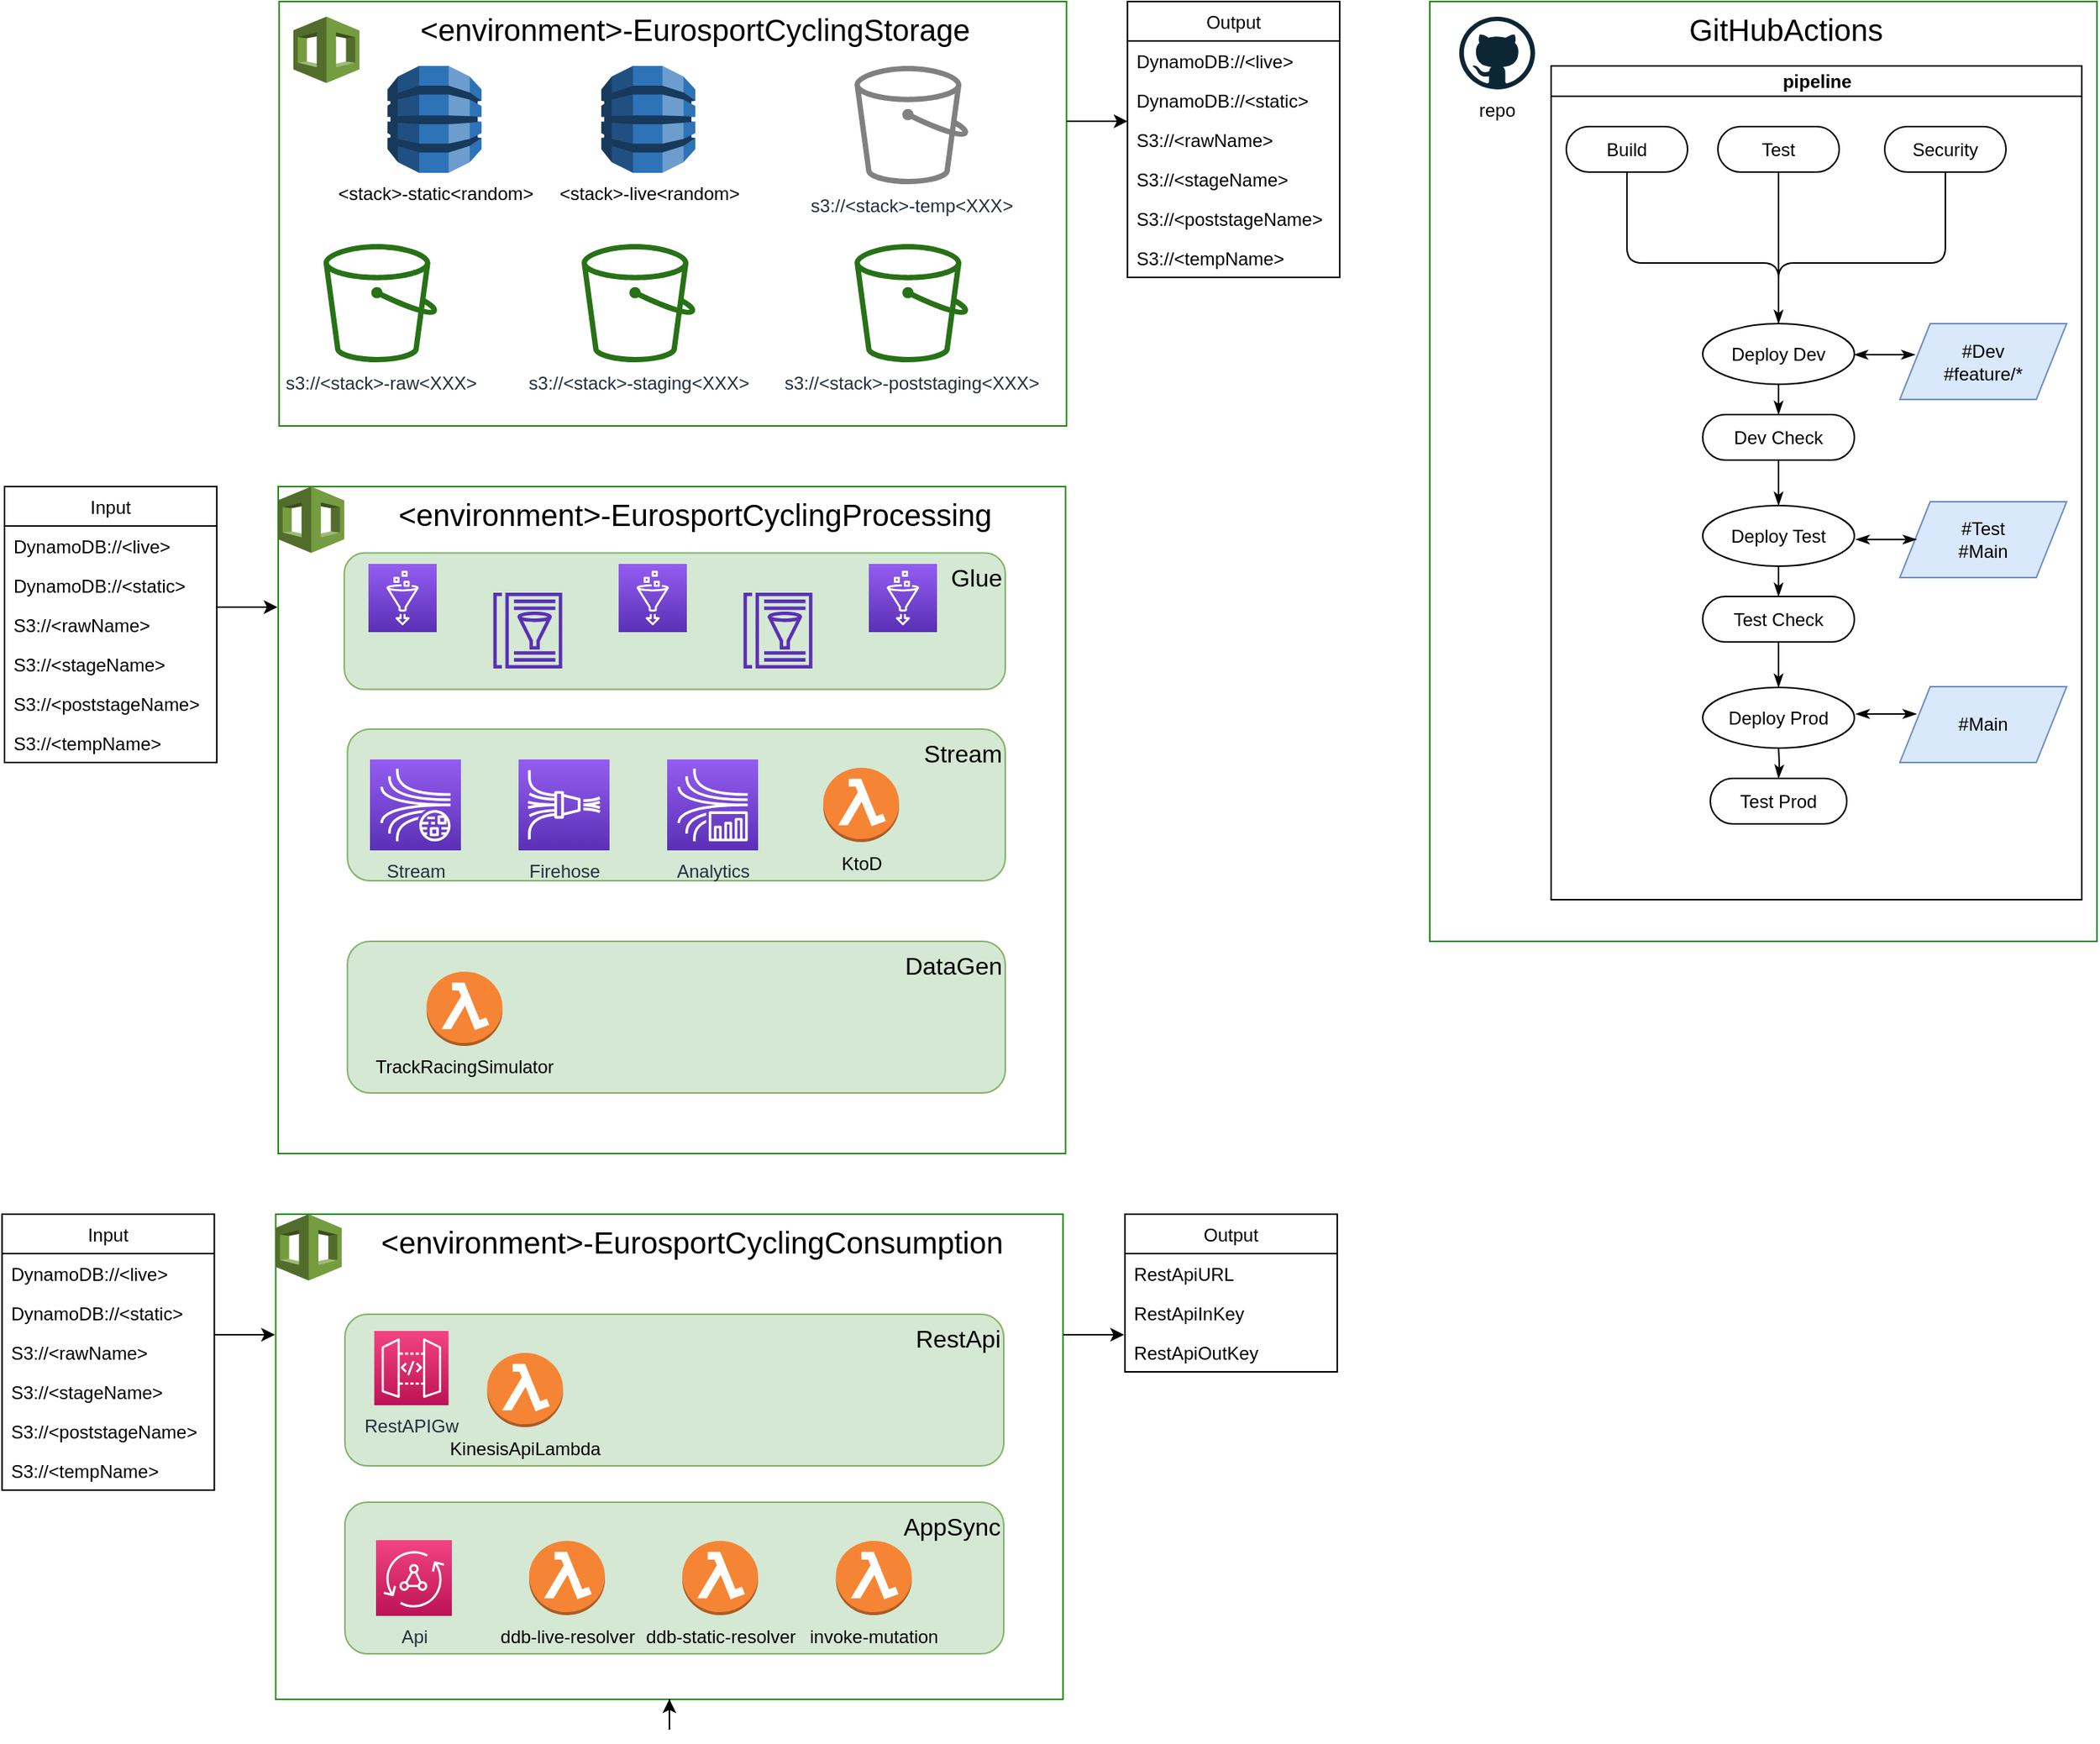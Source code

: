 <mxfile version="14.9.6" type="device"><diagram id="FpaaUgpqpW4Rk1R7nWLO" name="Stack"><mxGraphModel dx="1298" dy="892" grid="1" gridSize="10" guides="1" tooltips="1" connect="1" arrows="1" fold="1" page="1" pageScale="1" pageWidth="827" pageHeight="1169" math="0" shadow="0"><root><mxCell id="pnD8hBcoPVZYQRpjaEEG-0"/><mxCell id="pnD8hBcoPVZYQRpjaEEG-1" parent="pnD8hBcoPVZYQRpjaEEG-0"/><mxCell id="fD8XySh0xayii9G0H3tH-90" value="&lt;span style=&quot;color: rgb(0 , 0 , 0) ; font-size: 20px&quot;&gt;&lt;font style=&quot;font-size: 20px&quot; color=&quot;#000000&quot;&gt;&amp;lt;environment&amp;gt;-&lt;/font&gt;EurosportCyclingConsumption&lt;/span&gt;" style="whiteSpace=wrap;html=1;dashed=0;fontColor=#AAB7B8;fontStyle=0;align=center;verticalAlign=top;strokeColor=#248814;fillColor=none;gradientColor=none;spacingLeft=30;" vertex="1" parent="pnD8hBcoPVZYQRpjaEEG-1"><mxGeometry x="218.83" y="840" width="519.27" height="320" as="geometry"/></mxCell><mxCell id="fD8XySh0xayii9G0H3tH-91" value="&lt;span style=&quot;color: rgb(0 , 0 , 0) ; font-size: 20px&quot;&gt;GitHubActions&lt;/span&gt;" style="whiteSpace=wrap;html=1;dashed=0;fontColor=#AAB7B8;fontStyle=0;align=center;verticalAlign=top;strokeColor=#248814;fillColor=none;gradientColor=none;spacingLeft=30;" vertex="1" parent="pnD8hBcoPVZYQRpjaEEG-1"><mxGeometry x="980" y="40" width="440" height="620" as="geometry"/></mxCell><mxCell id="fD8XySh0xayii9G0H3tH-92" value="&lt;font style=&quot;font-size: 20px&quot; color=&quot;#000000&quot;&gt;&amp;lt;environment&amp;gt;-EurosportCyclingStorage&lt;/font&gt;" style="whiteSpace=wrap;html=1;dashed=0;fontColor=#AAB7B8;fontStyle=0;align=center;verticalAlign=top;strokeColor=#248814;fillColor=none;gradientColor=none;spacingLeft=30;" vertex="1" parent="pnD8hBcoPVZYQRpjaEEG-1"><mxGeometry x="221.11" y="40" width="519.26" height="280" as="geometry"/></mxCell><mxCell id="fD8XySh0xayii9G0H3tH-93" value="" style="endArrow=classic;html=1;" edge="1" parent="pnD8hBcoPVZYQRpjaEEG-1"><mxGeometry width="50" height="50" relative="1" as="geometry"><mxPoint x="740.6" y="119" as="sourcePoint"/><mxPoint x="780.6" y="119" as="targetPoint"/></mxGeometry></mxCell><mxCell id="fD8XySh0xayii9G0H3tH-94" value="" style="endArrow=classic;html=1;" edge="1" parent="pnD8hBcoPVZYQRpjaEEG-1"><mxGeometry width="50" height="50" relative="1" as="geometry"><mxPoint x="180.01" y="439.5" as="sourcePoint"/><mxPoint x="220" y="439.5" as="targetPoint"/></mxGeometry></mxCell><mxCell id="fD8XySh0xayii9G0H3tH-95" value="Output" style="swimlane;fontStyle=0;childLayout=stackLayout;horizontal=1;startSize=26;horizontalStack=0;resizeParent=1;resizeParentMax=0;resizeLast=0;collapsible=1;marginBottom=0;" vertex="1" parent="pnD8hBcoPVZYQRpjaEEG-1"><mxGeometry x="780.6" y="40" width="140" height="182" as="geometry"/></mxCell><mxCell id="fD8XySh0xayii9G0H3tH-96" value="DynamoDB://&lt;live&gt;&#10;" style="text;strokeColor=none;fillColor=none;align=left;verticalAlign=top;spacingLeft=4;spacingRight=4;overflow=hidden;rotatable=0;points=[[0,0.5],[1,0.5]];portConstraint=eastwest;" vertex="1" parent="fD8XySh0xayii9G0H3tH-95"><mxGeometry y="26" width="140" height="26" as="geometry"/></mxCell><mxCell id="fD8XySh0xayii9G0H3tH-97" value="DynamoDB://&lt;static&gt;" style="text;strokeColor=none;fillColor=none;align=left;verticalAlign=top;spacingLeft=4;spacingRight=4;overflow=hidden;rotatable=0;points=[[0,0.5],[1,0.5]];portConstraint=eastwest;" vertex="1" parent="fD8XySh0xayii9G0H3tH-95"><mxGeometry y="52" width="140" height="26" as="geometry"/></mxCell><mxCell id="fD8XySh0xayii9G0H3tH-98" value="S3://&lt;rawName&gt;" style="text;strokeColor=none;fillColor=none;align=left;verticalAlign=top;spacingLeft=4;spacingRight=4;overflow=hidden;rotatable=0;points=[[0,0.5],[1,0.5]];portConstraint=eastwest;" vertex="1" parent="fD8XySh0xayii9G0H3tH-95"><mxGeometry y="78" width="140" height="26" as="geometry"/></mxCell><mxCell id="fD8XySh0xayii9G0H3tH-99" value="S3://&lt;stageName&gt;" style="text;strokeColor=none;fillColor=none;align=left;verticalAlign=top;spacingLeft=4;spacingRight=4;overflow=hidden;rotatable=0;points=[[0,0.5],[1,0.5]];portConstraint=eastwest;" vertex="1" parent="fD8XySh0xayii9G0H3tH-95"><mxGeometry y="104" width="140" height="26" as="geometry"/></mxCell><mxCell id="fD8XySh0xayii9G0H3tH-100" value="S3://&lt;poststageName&gt;" style="text;strokeColor=none;fillColor=none;align=left;verticalAlign=top;spacingLeft=4;spacingRight=4;overflow=hidden;rotatable=0;points=[[0,0.5],[1,0.5]];portConstraint=eastwest;" vertex="1" parent="fD8XySh0xayii9G0H3tH-95"><mxGeometry y="130" width="140" height="26" as="geometry"/></mxCell><mxCell id="fD8XySh0xayii9G0H3tH-101" value="S3://&lt;tempName&gt;" style="text;strokeColor=none;fillColor=none;align=left;verticalAlign=top;spacingLeft=4;spacingRight=4;overflow=hidden;rotatable=0;points=[[0,0.5],[1,0.5]];portConstraint=eastwest;" vertex="1" parent="fD8XySh0xayii9G0H3tH-95"><mxGeometry y="156" width="140" height="26" as="geometry"/></mxCell><mxCell id="fD8XySh0xayii9G0H3tH-102" value="Input" style="swimlane;fontStyle=0;childLayout=stackLayout;horizontal=1;startSize=26;horizontalStack=0;resizeParent=1;resizeParentMax=0;resizeLast=0;collapsible=1;marginBottom=0;" vertex="1" parent="pnD8hBcoPVZYQRpjaEEG-1"><mxGeometry x="40" y="360" width="140" height="182" as="geometry"/></mxCell><mxCell id="fD8XySh0xayii9G0H3tH-103" value="DynamoDB://&lt;live&gt;" style="text;strokeColor=none;fillColor=none;align=left;verticalAlign=top;spacingLeft=4;spacingRight=4;overflow=hidden;rotatable=0;points=[[0,0.5],[1,0.5]];portConstraint=eastwest;" vertex="1" parent="fD8XySh0xayii9G0H3tH-102"><mxGeometry y="26" width="140" height="26" as="geometry"/></mxCell><mxCell id="fD8XySh0xayii9G0H3tH-104" value="DynamoDB://&lt;static&gt;" style="text;strokeColor=none;fillColor=none;align=left;verticalAlign=top;spacingLeft=4;spacingRight=4;overflow=hidden;rotatable=0;points=[[0,0.5],[1,0.5]];portConstraint=eastwest;" vertex="1" parent="fD8XySh0xayii9G0H3tH-102"><mxGeometry y="52" width="140" height="26" as="geometry"/></mxCell><mxCell id="fD8XySh0xayii9G0H3tH-105" value="S3://&lt;rawName&gt;" style="text;strokeColor=none;fillColor=none;align=left;verticalAlign=top;spacingLeft=4;spacingRight=4;overflow=hidden;rotatable=0;points=[[0,0.5],[1,0.5]];portConstraint=eastwest;" vertex="1" parent="fD8XySh0xayii9G0H3tH-102"><mxGeometry y="78" width="140" height="26" as="geometry"/></mxCell><mxCell id="fD8XySh0xayii9G0H3tH-106" value="S3://&lt;stageName&gt;" style="text;strokeColor=none;fillColor=none;align=left;verticalAlign=top;spacingLeft=4;spacingRight=4;overflow=hidden;rotatable=0;points=[[0,0.5],[1,0.5]];portConstraint=eastwest;" vertex="1" parent="fD8XySh0xayii9G0H3tH-102"><mxGeometry y="104" width="140" height="26" as="geometry"/></mxCell><mxCell id="fD8XySh0xayii9G0H3tH-107" value="S3://&lt;poststageName&gt;" style="text;strokeColor=none;fillColor=none;align=left;verticalAlign=top;spacingLeft=4;spacingRight=4;overflow=hidden;rotatable=0;points=[[0,0.5],[1,0.5]];portConstraint=eastwest;" vertex="1" parent="fD8XySh0xayii9G0H3tH-102"><mxGeometry y="130" width="140" height="26" as="geometry"/></mxCell><mxCell id="fD8XySh0xayii9G0H3tH-108" value="S3://&lt;tempName&gt;" style="text;strokeColor=none;fillColor=none;align=left;verticalAlign=top;spacingLeft=4;spacingRight=4;overflow=hidden;rotatable=0;points=[[0,0.5],[1,0.5]];portConstraint=eastwest;" vertex="1" parent="fD8XySh0xayii9G0H3tH-102"><mxGeometry y="156" width="140" height="26" as="geometry"/></mxCell><mxCell id="fD8XySh0xayii9G0H3tH-109" value="" style="group" vertex="1" connectable="0" parent="pnD8hBcoPVZYQRpjaEEG-1"><mxGeometry x="230.0" y="50" width="519.257" height="160" as="geometry"/></mxCell><mxCell id="fD8XySh0xayii9G0H3tH-110" value="" style="outlineConnect=0;dashed=0;verticalLabelPosition=bottom;verticalAlign=top;align=center;html=1;shape=mxgraph.aws3.cloudformation;fillColor=#759C3E;gradientColor=none;" vertex="1" parent="fD8XySh0xayii9G0H3tH-109"><mxGeometry x="0.495" width="43.56" height="43.799" as="geometry"/></mxCell><mxCell id="fD8XySh0xayii9G0H3tH-111" value="s3://&amp;lt;stack&amp;gt;-raw&amp;lt;XXX&amp;gt;" style="outlineConnect=0;fontColor=#232F3E;gradientColor=none;fillColor=#277116;strokeColor=none;dashed=0;verticalLabelPosition=bottom;verticalAlign=top;align=center;html=1;fontSize=12;fontStyle=0;aspect=fixed;pointerEvents=1;shape=mxgraph.aws4.bucket;" vertex="1" parent="pnD8hBcoPVZYQRpjaEEG-1"><mxGeometry x="250.37" y="200" width="75" height="78" as="geometry"/></mxCell><mxCell id="fD8XySh0xayii9G0H3tH-112" value="s3://&amp;lt;stack&amp;gt;-staging&amp;lt;XXX&amp;gt;" style="outlineConnect=0;fontColor=#232F3E;gradientColor=none;fillColor=#277116;strokeColor=none;dashed=0;verticalLabelPosition=bottom;verticalAlign=top;align=center;html=1;fontSize=12;fontStyle=0;aspect=fixed;pointerEvents=1;shape=mxgraph.aws4.bucket;" vertex="1" parent="pnD8hBcoPVZYQRpjaEEG-1"><mxGeometry x="420.6" y="200" width="75" height="78" as="geometry"/></mxCell><mxCell id="fD8XySh0xayii9G0H3tH-113" value="s3://&amp;lt;stack&amp;gt;-poststaging&amp;lt;XXX&amp;gt;" style="outlineConnect=0;fontColor=#232F3E;gradientColor=none;fillColor=#277116;strokeColor=none;dashed=0;verticalLabelPosition=bottom;verticalAlign=top;align=center;html=1;fontSize=12;fontStyle=0;aspect=fixed;pointerEvents=1;shape=mxgraph.aws4.bucket;" vertex="1" parent="pnD8hBcoPVZYQRpjaEEG-1"><mxGeometry x="600.6" y="200" width="75" height="78" as="geometry"/></mxCell><mxCell id="fD8XySh0xayii9G0H3tH-114" value="&amp;lt;stack&amp;gt;-static&amp;lt;random&amp;gt;" style="outlineConnect=0;dashed=0;verticalLabelPosition=bottom;verticalAlign=top;align=center;html=1;shape=mxgraph.aws3.dynamo_db;fillColor=#2E73B8;gradientColor=none;" vertex="1" parent="pnD8hBcoPVZYQRpjaEEG-1"><mxGeometry x="292.6" y="82.5" width="62" height="70.5" as="geometry"/></mxCell><mxCell id="fD8XySh0xayii9G0H3tH-115" value="s3://&amp;lt;stack&amp;gt;-temp&amp;lt;XXX&amp;gt;" style="outlineConnect=0;fontColor=#232F3E;gradientColor=none;strokeColor=none;dashed=0;verticalLabelPosition=bottom;verticalAlign=top;align=center;html=1;fontSize=12;fontStyle=0;aspect=fixed;pointerEvents=1;shape=mxgraph.aws4.bucket;fillColor=#808080;" vertex="1" parent="pnD8hBcoPVZYQRpjaEEG-1"><mxGeometry x="600.6" y="82.5" width="75" height="78" as="geometry"/></mxCell><mxCell id="fD8XySh0xayii9G0H3tH-116" value="&lt;span style=&quot;color: rgb(0 , 0 , 0) ; font-size: 20px&quot;&gt;&lt;font style=&quot;font-size: 20px&quot; color=&quot;#000000&quot;&gt;&amp;lt;environment&amp;gt;-&lt;/font&gt;EurosportCyclingProcessing&lt;/span&gt;" style="whiteSpace=wrap;html=1;dashed=0;fontColor=#AAB7B8;fontStyle=0;align=center;verticalAlign=top;strokeColor=#248814;fillColor=none;gradientColor=none;spacingLeft=30;" vertex="1" parent="pnD8hBcoPVZYQRpjaEEG-1"><mxGeometry x="220.5" y="360" width="519.27" height="440" as="geometry"/></mxCell><mxCell id="fD8XySh0xayii9G0H3tH-117" value="&lt;font style=&quot;font-size: 16px&quot;&gt;Glue&lt;/font&gt;" style="rounded=1;whiteSpace=wrap;html=1;verticalAlign=top;fillColor=#d5e8d4;strokeColor=#82b366;align=right;" vertex="1" parent="pnD8hBcoPVZYQRpjaEEG-1"><mxGeometry x="264.06" y="403.8" width="435.94" height="90" as="geometry"/></mxCell><mxCell id="fD8XySh0xayii9G0H3tH-118" value="" style="outlineConnect=0;dashed=0;verticalLabelPosition=bottom;verticalAlign=top;align=center;html=1;shape=mxgraph.aws3.cloudformation;fillColor=#759C3E;gradientColor=none;" vertex="1" parent="pnD8hBcoPVZYQRpjaEEG-1"><mxGeometry x="220.495" y="360" width="43.561" height="43.799" as="geometry"/></mxCell><mxCell id="fD8XySh0xayii9G0H3tH-119" value="" style="outlineConnect=0;fontColor=#232F3E;gradientColor=none;fillColor=#5A30B5;strokeColor=none;dashed=0;verticalLabelPosition=bottom;verticalAlign=top;align=center;html=1;fontSize=12;fontStyle=0;aspect=fixed;pointerEvents=1;shape=mxgraph.aws4.glue_data_catalog;" vertex="1" parent="pnD8hBcoPVZYQRpjaEEG-1"><mxGeometry x="362" y="430" width="46.15" height="50" as="geometry"/></mxCell><mxCell id="fD8XySh0xayii9G0H3tH-120" value="" style="points=[[0,0,0],[0.25,0,0],[0.5,0,0],[0.75,0,0],[1,0,0],[0,1,0],[0.25,1,0],[0.5,1,0],[0.75,1,0],[1,1,0],[0,0.25,0],[0,0.5,0],[0,0.75,0],[1,0.25,0],[1,0.5,0],[1,0.75,0]];outlineConnect=0;fontColor=#232F3E;gradientColor=#945DF2;gradientDirection=north;fillColor=#5A30B5;strokeColor=#ffffff;dashed=0;verticalLabelPosition=bottom;verticalAlign=top;align=center;html=1;fontSize=12;fontStyle=0;aspect=fixed;shape=mxgraph.aws4.resourceIcon;resIcon=mxgraph.aws4.glue;" vertex="1" parent="pnD8hBcoPVZYQRpjaEEG-1"><mxGeometry x="280.0" y="411" width="45" height="45" as="geometry"/></mxCell><mxCell id="fD8XySh0xayii9G0H3tH-121" value="" style="points=[[0,0,0],[0.25,0,0],[0.5,0,0],[0.75,0,0],[1,0,0],[0,1,0],[0.25,1,0],[0.5,1,0],[0.75,1,0],[1,1,0],[0,0.25,0],[0,0.5,0],[0,0.75,0],[1,0.25,0],[1,0.5,0],[1,0.75,0]];outlineConnect=0;fontColor=#232F3E;gradientColor=#945DF2;gradientDirection=north;fillColor=#5A30B5;strokeColor=#ffffff;dashed=0;verticalLabelPosition=bottom;verticalAlign=top;align=center;html=1;fontSize=12;fontStyle=0;aspect=fixed;shape=mxgraph.aws4.resourceIcon;resIcon=mxgraph.aws4.glue;" vertex="1" parent="pnD8hBcoPVZYQRpjaEEG-1"><mxGeometry x="445" y="411" width="45" height="45" as="geometry"/></mxCell><mxCell id="fD8XySh0xayii9G0H3tH-122" value="" style="outlineConnect=0;fontColor=#232F3E;gradientColor=none;fillColor=#5A30B5;strokeColor=none;dashed=0;verticalLabelPosition=bottom;verticalAlign=top;align=center;html=1;fontSize=12;fontStyle=0;aspect=fixed;pointerEvents=1;shape=mxgraph.aws4.glue_data_catalog;" vertex="1" parent="pnD8hBcoPVZYQRpjaEEG-1"><mxGeometry x="527" y="430" width="46.15" height="50" as="geometry"/></mxCell><mxCell id="fD8XySh0xayii9G0H3tH-123" value="" style="points=[[0,0,0],[0.25,0,0],[0.5,0,0],[0.75,0,0],[1,0,0],[0,1,0],[0.25,1,0],[0.5,1,0],[0.75,1,0],[1,1,0],[0,0.25,0],[0,0.5,0],[0,0.75,0],[1,0.25,0],[1,0.5,0],[1,0.75,0]];outlineConnect=0;fontColor=#232F3E;gradientColor=#945DF2;gradientDirection=north;fillColor=#5A30B5;strokeColor=#ffffff;dashed=0;verticalLabelPosition=bottom;verticalAlign=top;align=center;html=1;fontSize=12;fontStyle=0;aspect=fixed;shape=mxgraph.aws4.resourceIcon;resIcon=mxgraph.aws4.glue;" vertex="1" parent="pnD8hBcoPVZYQRpjaEEG-1"><mxGeometry x="610" y="411" width="45" height="45" as="geometry"/></mxCell><mxCell id="fD8XySh0xayii9G0H3tH-124" value="&lt;span style=&quot;font-size: 16px&quot;&gt;Stream&lt;/span&gt;" style="rounded=1;whiteSpace=wrap;html=1;verticalAlign=top;fillColor=#d5e8d4;strokeColor=#82b366;align=right;" vertex="1" parent="pnD8hBcoPVZYQRpjaEEG-1"><mxGeometry x="266.15" y="520" width="433.85" height="100" as="geometry"/></mxCell><mxCell id="fD8XySh0xayii9G0H3tH-125" value="Analytics" style="points=[[0,0,0],[0.25,0,0],[0.5,0,0],[0.75,0,0],[1,0,0],[0,1,0],[0.25,1,0],[0.5,1,0],[0.75,1,0],[1,1,0],[0,0.25,0],[0,0.5,0],[0,0.75,0],[1,0.25,0],[1,0.5,0],[1,0.75,0]];outlineConnect=0;fontColor=#232F3E;gradientColor=#945DF2;gradientDirection=north;fillColor=#5A30B5;strokeColor=#ffffff;dashed=0;verticalLabelPosition=bottom;verticalAlign=top;align=center;html=1;fontSize=12;fontStyle=0;aspect=fixed;shape=mxgraph.aws4.resourceIcon;resIcon=mxgraph.aws4.kinesis_data_analytics;" vertex="1" parent="pnD8hBcoPVZYQRpjaEEG-1"><mxGeometry x="477" y="540" width="60" height="60" as="geometry"/></mxCell><mxCell id="fD8XySh0xayii9G0H3tH-126" value="Firehose" style="points=[[0,0,0],[0.25,0,0],[0.5,0,0],[0.75,0,0],[1,0,0],[0,1,0],[0.25,1,0],[0.5,1,0],[0.75,1,0],[1,1,0],[0,0.25,0],[0,0.5,0],[0,0.75,0],[1,0.25,0],[1,0.5,0],[1,0.75,0]];outlineConnect=0;fontColor=#232F3E;gradientColor=#945DF2;gradientDirection=north;fillColor=#5A30B5;strokeColor=#ffffff;dashed=0;verticalLabelPosition=bottom;verticalAlign=top;align=center;html=1;fontSize=12;fontStyle=0;aspect=fixed;shape=mxgraph.aws4.resourceIcon;resIcon=mxgraph.aws4.kinesis_data_firehose;" vertex="1" parent="pnD8hBcoPVZYQRpjaEEG-1"><mxGeometry x="379" y="540" width="60" height="60" as="geometry"/></mxCell><mxCell id="fD8XySh0xayii9G0H3tH-127" value="Stream" style="points=[[0,0,0],[0.25,0,0],[0.5,0,0],[0.75,0,0],[1,0,0],[0,1,0],[0.25,1,0],[0.5,1,0],[0.75,1,0],[1,1,0],[0,0.25,0],[0,0.5,0],[0,0.75,0],[1,0.25,0],[1,0.5,0],[1,0.75,0]];outlineConnect=0;fontColor=#232F3E;gradientColor=#945DF2;gradientDirection=north;fillColor=#5A30B5;strokeColor=#ffffff;dashed=0;verticalLabelPosition=bottom;verticalAlign=top;align=center;html=1;fontSize=12;fontStyle=0;aspect=fixed;shape=mxgraph.aws4.resourceIcon;resIcon=mxgraph.aws4.kinesis_data_streams;" vertex="1" parent="pnD8hBcoPVZYQRpjaEEG-1"><mxGeometry x="281" y="540" width="60" height="60" as="geometry"/></mxCell><mxCell id="fD8XySh0xayii9G0H3tH-128" value="KtoD" style="outlineConnect=0;dashed=0;verticalLabelPosition=bottom;verticalAlign=top;align=center;html=1;shape=mxgraph.aws3.lambda_function;fillColor=#F58534;gradientColor=none;" vertex="1" parent="pnD8hBcoPVZYQRpjaEEG-1"><mxGeometry x="580" y="545.5" width="50" height="49" as="geometry"/></mxCell><mxCell id="fD8XySh0xayii9G0H3tH-129" value="&amp;lt;stack&amp;gt;-live&amp;lt;random&amp;gt;" style="outlineConnect=0;dashed=0;verticalLabelPosition=bottom;verticalAlign=top;align=center;html=1;shape=mxgraph.aws3.dynamo_db;fillColor=#2E73B8;gradientColor=none;" vertex="1" parent="pnD8hBcoPVZYQRpjaEEG-1"><mxGeometry x="433.6" y="82.5" width="62" height="70.5" as="geometry"/></mxCell><mxCell id="fD8XySh0xayii9G0H3tH-130" value="repo" style="dashed=0;outlineConnect=0;html=1;align=center;labelPosition=center;verticalLabelPosition=bottom;verticalAlign=top;shape=mxgraph.weblogos.github" vertex="1" parent="pnD8hBcoPVZYQRpjaEEG-1"><mxGeometry x="999.4" y="50" width="50" height="48" as="geometry"/></mxCell><mxCell id="fD8XySh0xayii9G0H3tH-131" value="pipeline" style="swimlane;html=1;startSize=20;horizontal=1;containerType=tree;" vertex="1" parent="pnD8hBcoPVZYQRpjaEEG-1"><mxGeometry x="1060" y="82.5" width="350" height="550" as="geometry"/></mxCell><mxCell id="fD8XySh0xayii9G0H3tH-132" value="" style="startArrow=none;endArrow=none;segment=10;exitX=0.5;exitY=0;exitDx=0;exitDy=0;entryX=0.5;entryY=1;entryDx=0;entryDy=0;edgeStyle=orthogonalEdgeStyle;" edge="1" parent="fD8XySh0xayii9G0H3tH-131" source="fD8XySh0xayii9G0H3tH-133" target="fD8XySh0xayii9G0H3tH-134"><mxGeometry relative="1" as="geometry"><Array as="points"><mxPoint x="150" y="130"/><mxPoint x="50" y="130"/></Array></mxGeometry></mxCell><mxCell id="fD8XySh0xayii9G0H3tH-133" value="Deploy Dev" style="ellipse;whiteSpace=wrap;html=1;align=center;treeFolding=1;treeMoving=1;newEdgeStyle={&quot;edgeStyle&quot;:&quot;entityRelationEdgeStyle&quot;,&quot;startArrow&quot;:&quot;none&quot;,&quot;endArrow&quot;:&quot;none&quot;,&quot;segment&quot;:10,&quot;curved&quot;:1};" vertex="1" parent="fD8XySh0xayii9G0H3tH-131"><mxGeometry x="100" y="170" width="100" height="40" as="geometry"/></mxCell><mxCell id="fD8XySh0xayii9G0H3tH-134" value="Build" style="whiteSpace=wrap;html=1;rounded=1;arcSize=50;align=center;verticalAlign=middle;strokeWidth=1;autosize=1;spacing=4;treeFolding=1;treeMoving=1;newEdgeStyle={&quot;edgeStyle&quot;:&quot;entityRelationEdgeStyle&quot;,&quot;startArrow&quot;:&quot;none&quot;,&quot;endArrow&quot;:&quot;none&quot;,&quot;segment&quot;:10,&quot;curved&quot;:1};" vertex="1" parent="fD8XySh0xayii9G0H3tH-131"><mxGeometry x="10" y="40" width="80" height="30" as="geometry"/></mxCell><mxCell id="fD8XySh0xayii9G0H3tH-135" value="Test" style="whiteSpace=wrap;html=1;rounded=1;arcSize=50;align=center;verticalAlign=middle;strokeWidth=1;autosize=1;spacing=4;treeFolding=1;treeMoving=1;newEdgeStyle={&quot;edgeStyle&quot;:&quot;entityRelationEdgeStyle&quot;,&quot;startArrow&quot;:&quot;none&quot;,&quot;endArrow&quot;:&quot;none&quot;,&quot;segment&quot;:10,&quot;curved&quot;:1};" vertex="1" parent="fD8XySh0xayii9G0H3tH-131"><mxGeometry x="110" y="40" width="80" height="30" as="geometry"/></mxCell><mxCell id="fD8XySh0xayii9G0H3tH-136" value="Security" style="whiteSpace=wrap;html=1;rounded=1;arcSize=50;align=center;verticalAlign=middle;strokeWidth=1;autosize=1;spacing=4;treeFolding=1;treeMoving=1;newEdgeStyle={&quot;edgeStyle&quot;:&quot;entityRelationEdgeStyle&quot;,&quot;startArrow&quot;:&quot;none&quot;,&quot;endArrow&quot;:&quot;none&quot;,&quot;segment&quot;:10,&quot;curved&quot;:1};" vertex="1" parent="fD8XySh0xayii9G0H3tH-131"><mxGeometry x="220" y="40" width="80" height="30" as="geometry"/></mxCell><mxCell id="fD8XySh0xayii9G0H3tH-137" value="" style="edgeStyle=orthogonalEdgeStyle;startArrow=none;endArrow=none;segment=10;entryX=0.5;entryY=1;entryDx=0;entryDy=0;exitX=0.5;exitY=0;exitDx=0;exitDy=0;" edge="1" parent="fD8XySh0xayii9G0H3tH-131" source="fD8XySh0xayii9G0H3tH-133" target="fD8XySh0xayii9G0H3tH-135"><mxGeometry relative="1" as="geometry"><mxPoint x="160" y="95" as="sourcePoint"/><mxPoint x="100" y="65" as="targetPoint"/></mxGeometry></mxCell><mxCell id="fD8XySh0xayii9G0H3tH-138" value="" style="edgeStyle=orthogonalEdgeStyle;startArrow=classicThin;endArrow=none;segment=10;entryX=0.5;entryY=1;entryDx=0;entryDy=0;exitX=0.5;exitY=0;exitDx=0;exitDy=0;startFill=1;" edge="1" parent="fD8XySh0xayii9G0H3tH-131" source="fD8XySh0xayii9G0H3tH-133" target="fD8XySh0xayii9G0H3tH-136"><mxGeometry relative="1" as="geometry"><mxPoint x="200" y="180" as="sourcePoint"/><mxPoint x="110" y="75" as="targetPoint"/><Array as="points"><mxPoint x="150" y="130"/><mxPoint x="260" y="130"/></Array></mxGeometry></mxCell><mxCell id="fD8XySh0xayii9G0H3tH-139" value="Dev Check" style="whiteSpace=wrap;html=1;rounded=1;arcSize=50;align=center;verticalAlign=middle;strokeWidth=1;autosize=1;spacing=4;treeFolding=1;treeMoving=1;newEdgeStyle={&quot;edgeStyle&quot;:&quot;entityRelationEdgeStyle&quot;,&quot;startArrow&quot;:&quot;none&quot;,&quot;endArrow&quot;:&quot;none&quot;,&quot;segment&quot;:10,&quot;curved&quot;:1};" vertex="1" parent="fD8XySh0xayii9G0H3tH-131"><mxGeometry x="100" y="230" width="100" height="30" as="geometry"/></mxCell><mxCell id="fD8XySh0xayii9G0H3tH-140" value="" style="edgeStyle=orthogonalEdgeStyle;startArrow=classicThin;endArrow=none;segment=10;entryX=0.5;entryY=1;entryDx=0;entryDy=0;exitX=0.5;exitY=0;exitDx=0;exitDy=0;endFill=0;startFill=1;" edge="1" parent="fD8XySh0xayii9G0H3tH-131" source="fD8XySh0xayii9G0H3tH-139" target="fD8XySh0xayii9G0H3tH-133"><mxGeometry relative="1" as="geometry"><mxPoint x="310" y="110" as="sourcePoint"/><mxPoint x="250" y="109.5" as="targetPoint"/></mxGeometry></mxCell><mxCell id="fD8XySh0xayii9G0H3tH-141" value="Deploy Test" style="ellipse;whiteSpace=wrap;html=1;align=center;treeFolding=1;treeMoving=1;newEdgeStyle={&quot;edgeStyle&quot;:&quot;entityRelationEdgeStyle&quot;,&quot;startArrow&quot;:&quot;none&quot;,&quot;endArrow&quot;:&quot;none&quot;,&quot;segment&quot;:10,&quot;curved&quot;:1};" vertex="1" parent="fD8XySh0xayii9G0H3tH-131"><mxGeometry x="100" y="290" width="100" height="40" as="geometry"/></mxCell><mxCell id="fD8XySh0xayii9G0H3tH-142" value="" style="edgeStyle=orthogonalEdgeStyle;startArrow=classicThin;endArrow=none;segment=10;entryX=0.5;entryY=1;entryDx=0;entryDy=0;exitX=0.5;exitY=0;exitDx=0;exitDy=0;startFill=1;" edge="1" parent="fD8XySh0xayii9G0H3tH-131" source="fD8XySh0xayii9G0H3tH-141" target="fD8XySh0xayii9G0H3tH-139"><mxGeometry relative="1" as="geometry"><mxPoint x="320" y="120" as="sourcePoint"/><mxPoint x="260" y="120" as="targetPoint"/></mxGeometry></mxCell><mxCell id="fD8XySh0xayii9G0H3tH-143" value="Test Prod" style="whiteSpace=wrap;html=1;rounded=1;arcSize=50;align=center;verticalAlign=middle;strokeWidth=1;autosize=1;spacing=4;treeFolding=1;treeMoving=1;newEdgeStyle={&quot;edgeStyle&quot;:&quot;entityRelationEdgeStyle&quot;,&quot;startArrow&quot;:&quot;none&quot;,&quot;endArrow&quot;:&quot;none&quot;,&quot;segment&quot;:10,&quot;curved&quot;:1};" vertex="1" parent="fD8XySh0xayii9G0H3tH-131"><mxGeometry x="105" y="470" width="90" height="30" as="geometry"/></mxCell><mxCell id="fD8XySh0xayii9G0H3tH-144" value="" style="edgeStyle=orthogonalEdgeStyle;startArrow=classicThin;endArrow=none;segment=10;entryX=0.5;entryY=1;entryDx=0;entryDy=0;endFill=0;startFill=1;" edge="1" parent="fD8XySh0xayii9G0H3tH-131" target="fD8XySh0xayii9G0H3tH-146"><mxGeometry relative="1" as="geometry"><mxPoint x="150" y="470" as="sourcePoint"/><mxPoint x="149.766" y="459.997" as="targetPoint"/></mxGeometry></mxCell><mxCell id="fD8XySh0xayii9G0H3tH-145" value="Test Check" style="whiteSpace=wrap;html=1;rounded=1;arcSize=50;align=center;verticalAlign=middle;strokeWidth=1;autosize=1;spacing=4;treeFolding=1;treeMoving=1;newEdgeStyle={&quot;edgeStyle&quot;:&quot;entityRelationEdgeStyle&quot;,&quot;startArrow&quot;:&quot;none&quot;,&quot;endArrow&quot;:&quot;none&quot;,&quot;segment&quot;:10,&quot;curved&quot;:1};" vertex="1" parent="fD8XySh0xayii9G0H3tH-131"><mxGeometry x="100" y="350" width="100" height="30" as="geometry"/></mxCell><mxCell id="fD8XySh0xayii9G0H3tH-146" value="Deploy Prod" style="ellipse;whiteSpace=wrap;html=1;align=center;treeFolding=1;treeMoving=1;newEdgeStyle={&quot;edgeStyle&quot;:&quot;entityRelationEdgeStyle&quot;,&quot;startArrow&quot;:&quot;none&quot;,&quot;endArrow&quot;:&quot;none&quot;,&quot;segment&quot;:10,&quot;curved&quot;:1};" vertex="1" parent="fD8XySh0xayii9G0H3tH-131"><mxGeometry x="100" y="410" width="100" height="40" as="geometry"/></mxCell><mxCell id="fD8XySh0xayii9G0H3tH-147" value="" style="edgeStyle=orthogonalEdgeStyle;startArrow=classicThin;endArrow=none;segment=10;entryX=0.5;entryY=1;entryDx=0;entryDy=0;exitX=0.5;exitY=0;exitDx=0;exitDy=0;startFill=1;" edge="1" parent="fD8XySh0xayii9G0H3tH-131" source="fD8XySh0xayii9G0H3tH-146" target="fD8XySh0xayii9G0H3tH-145"><mxGeometry relative="1" as="geometry"><mxPoint x="-751" y="70" as="sourcePoint"/><mxPoint x="-811" y="70" as="targetPoint"/></mxGeometry></mxCell><mxCell id="fD8XySh0xayii9G0H3tH-148" value="" style="edgeStyle=orthogonalEdgeStyle;startArrow=classicThin;endArrow=none;segment=10;exitX=0.5;exitY=0;exitDx=0;exitDy=0;endFill=0;startFill=1;entryX=0.5;entryY=1;entryDx=0;entryDy=0;" edge="1" parent="fD8XySh0xayii9G0H3tH-131" source="fD8XySh0xayii9G0H3tH-145" target="fD8XySh0xayii9G0H3tH-141"><mxGeometry relative="1" as="geometry"><mxPoint x="98.886" y="289.997" as="sourcePoint"/><mxPoint x="99" y="270" as="targetPoint"/></mxGeometry></mxCell><mxCell id="fD8XySh0xayii9G0H3tH-149" value="" style="edgeStyle=orthogonalEdgeStyle;startArrow=classicThin;endArrow=classicThin;segment=10;endFill=1;startFill=1;" edge="1" parent="fD8XySh0xayii9G0H3tH-131"><mxGeometry relative="1" as="geometry"><mxPoint x="240" y="190.5" as="sourcePoint"/><mxPoint x="200" y="190.5" as="targetPoint"/><Array as="points"><mxPoint x="230" y="190"/><mxPoint x="240" y="190"/></Array></mxGeometry></mxCell><mxCell id="fD8XySh0xayii9G0H3tH-150" value="#Dev&lt;br&gt;#feature/*" style="shape=parallelogram;perimeter=parallelogramPerimeter;whiteSpace=wrap;html=1;fixedSize=1;fillColor=#dae8fc;strokeColor=#6c8ebf;" vertex="1" parent="fD8XySh0xayii9G0H3tH-131"><mxGeometry x="230" y="170" width="110" height="50" as="geometry"/></mxCell><mxCell id="fD8XySh0xayii9G0H3tH-151" value="&lt;span style=&quot;font-size: 16px&quot;&gt;DataGen&lt;/span&gt;" style="rounded=1;whiteSpace=wrap;html=1;verticalAlign=top;fillColor=#d5e8d4;strokeColor=#82b366;align=right;" vertex="1" parent="pnD8hBcoPVZYQRpjaEEG-1"><mxGeometry x="266.15" y="660" width="433.85" height="100" as="geometry"/></mxCell><mxCell id="fD8XySh0xayii9G0H3tH-152" value="TrackRacingSimulator" style="outlineConnect=0;dashed=0;verticalLabelPosition=bottom;verticalAlign=top;align=center;html=1;shape=mxgraph.aws3.lambda_function;fillColor=#F58534;gradientColor=none;" vertex="1" parent="pnD8hBcoPVZYQRpjaEEG-1"><mxGeometry x="318.375" y="680" width="50" height="49" as="geometry"/></mxCell><mxCell id="fD8XySh0xayii9G0H3tH-153" value="#Test&lt;br&gt;#Main" style="shape=parallelogram;perimeter=parallelogramPerimeter;whiteSpace=wrap;html=1;fixedSize=1;fillColor=#dae8fc;strokeColor=#6c8ebf;" vertex="1" parent="pnD8hBcoPVZYQRpjaEEG-1"><mxGeometry x="1290" y="370" width="110" height="50" as="geometry"/></mxCell><mxCell id="fD8XySh0xayii9G0H3tH-154" value="#Main" style="shape=parallelogram;perimeter=parallelogramPerimeter;whiteSpace=wrap;html=1;fixedSize=1;fillColor=#dae8fc;strokeColor=#6c8ebf;" vertex="1" parent="pnD8hBcoPVZYQRpjaEEG-1"><mxGeometry x="1290" y="492" width="110" height="50" as="geometry"/></mxCell><mxCell id="fD8XySh0xayii9G0H3tH-155" value="" style="edgeStyle=orthogonalEdgeStyle;startArrow=classicThin;endArrow=classicThin;segment=10;endFill=1;startFill=1;" edge="1" parent="pnD8hBcoPVZYQRpjaEEG-1"><mxGeometry relative="1" as="geometry"><mxPoint x="1301.0" y="394.88" as="sourcePoint"/><mxPoint x="1261" y="394.88" as="targetPoint"/><Array as="points"><mxPoint x="1261" y="394.88"/></Array></mxGeometry></mxCell><mxCell id="fD8XySh0xayii9G0H3tH-156" value="" style="edgeStyle=orthogonalEdgeStyle;startArrow=classicThin;endArrow=classicThin;segment=10;endFill=1;startFill=1;" edge="1" parent="pnD8hBcoPVZYQRpjaEEG-1"><mxGeometry relative="1" as="geometry"><mxPoint x="1301.0" y="510.0" as="sourcePoint"/><mxPoint x="1261" y="510.0" as="targetPoint"/><Array as="points"><mxPoint x="1261" y="510"/></Array></mxGeometry></mxCell><mxCell id="fD8XySh0xayii9G0H3tH-157" value="" style="endArrow=classic;html=1;" edge="1" parent="pnD8hBcoPVZYQRpjaEEG-1"><mxGeometry width="50" height="50" relative="1" as="geometry"><mxPoint x="178.34" y="919.5" as="sourcePoint"/><mxPoint x="218.33" y="919.5" as="targetPoint"/></mxGeometry></mxCell><mxCell id="fD8XySh0xayii9G0H3tH-158" value="" style="endArrow=classic;html=1;" edge="1" parent="pnD8hBcoPVZYQRpjaEEG-1"><mxGeometry width="50" height="50" relative="1" as="geometry"><mxPoint x="738.33" y="919.5" as="sourcePoint"/><mxPoint x="778.33" y="919.5" as="targetPoint"/></mxGeometry></mxCell><mxCell id="fD8XySh0xayii9G0H3tH-159" value="Output" style="swimlane;fontStyle=0;childLayout=stackLayout;horizontal=1;startSize=26;horizontalStack=0;resizeParent=1;resizeParentMax=0;resizeLast=0;collapsible=1;marginBottom=0;" vertex="1" parent="pnD8hBcoPVZYQRpjaEEG-1"><mxGeometry x="778.93" y="840" width="140" height="104" as="geometry"/></mxCell><mxCell id="fD8XySh0xayii9G0H3tH-160" value="RestApiURL" style="text;strokeColor=none;fillColor=none;align=left;verticalAlign=top;spacingLeft=4;spacingRight=4;overflow=hidden;rotatable=0;points=[[0,0.5],[1,0.5]];portConstraint=eastwest;" vertex="1" parent="fD8XySh0xayii9G0H3tH-159"><mxGeometry y="26" width="140" height="26" as="geometry"/></mxCell><mxCell id="fD8XySh0xayii9G0H3tH-161" value="RestApiInKey" style="text;strokeColor=none;fillColor=none;align=left;verticalAlign=top;spacingLeft=4;spacingRight=4;overflow=hidden;rotatable=0;points=[[0,0.5],[1,0.5]];portConstraint=eastwest;" vertex="1" parent="fD8XySh0xayii9G0H3tH-159"><mxGeometry y="52" width="140" height="26" as="geometry"/></mxCell><mxCell id="fD8XySh0xayii9G0H3tH-162" value="RestApiOutKey" style="text;strokeColor=none;fillColor=none;align=left;verticalAlign=top;spacingLeft=4;spacingRight=4;overflow=hidden;rotatable=0;points=[[0,0.5],[1,0.5]];portConstraint=eastwest;" vertex="1" parent="fD8XySh0xayii9G0H3tH-159"><mxGeometry y="78" width="140" height="26" as="geometry"/></mxCell><mxCell id="fD8XySh0xayii9G0H3tH-163" value="Input" style="swimlane;fontStyle=0;childLayout=stackLayout;horizontal=1;startSize=26;horizontalStack=0;resizeParent=1;resizeParentMax=0;resizeLast=0;collapsible=1;marginBottom=0;" vertex="1" parent="pnD8hBcoPVZYQRpjaEEG-1"><mxGeometry x="38.33" y="840" width="140" height="182" as="geometry"/></mxCell><mxCell id="fD8XySh0xayii9G0H3tH-164" value="DynamoDB://&lt;live&gt;" style="text;strokeColor=none;fillColor=none;align=left;verticalAlign=top;spacingLeft=4;spacingRight=4;overflow=hidden;rotatable=0;points=[[0,0.5],[1,0.5]];portConstraint=eastwest;" vertex="1" parent="fD8XySh0xayii9G0H3tH-163"><mxGeometry y="26" width="140" height="26" as="geometry"/></mxCell><mxCell id="fD8XySh0xayii9G0H3tH-165" value="DynamoDB://&lt;static&gt;" style="text;strokeColor=none;fillColor=none;align=left;verticalAlign=top;spacingLeft=4;spacingRight=4;overflow=hidden;rotatable=0;points=[[0,0.5],[1,0.5]];portConstraint=eastwest;" vertex="1" parent="fD8XySh0xayii9G0H3tH-163"><mxGeometry y="52" width="140" height="26" as="geometry"/></mxCell><mxCell id="fD8XySh0xayii9G0H3tH-166" value="S3://&lt;rawName&gt;" style="text;strokeColor=none;fillColor=none;align=left;verticalAlign=top;spacingLeft=4;spacingRight=4;overflow=hidden;rotatable=0;points=[[0,0.5],[1,0.5]];portConstraint=eastwest;" vertex="1" parent="fD8XySh0xayii9G0H3tH-163"><mxGeometry y="78" width="140" height="26" as="geometry"/></mxCell><mxCell id="fD8XySh0xayii9G0H3tH-167" value="S3://&lt;stageName&gt;" style="text;strokeColor=none;fillColor=none;align=left;verticalAlign=top;spacingLeft=4;spacingRight=4;overflow=hidden;rotatable=0;points=[[0,0.5],[1,0.5]];portConstraint=eastwest;" vertex="1" parent="fD8XySh0xayii9G0H3tH-163"><mxGeometry y="104" width="140" height="26" as="geometry"/></mxCell><mxCell id="fD8XySh0xayii9G0H3tH-168" value="S3://&lt;poststageName&gt;" style="text;strokeColor=none;fillColor=none;align=left;verticalAlign=top;spacingLeft=4;spacingRight=4;overflow=hidden;rotatable=0;points=[[0,0.5],[1,0.5]];portConstraint=eastwest;" vertex="1" parent="fD8XySh0xayii9G0H3tH-163"><mxGeometry y="130" width="140" height="26" as="geometry"/></mxCell><mxCell id="fD8XySh0xayii9G0H3tH-169" value="S3://&lt;tempName&gt;" style="text;strokeColor=none;fillColor=none;align=left;verticalAlign=top;spacingLeft=4;spacingRight=4;overflow=hidden;rotatable=0;points=[[0,0.5],[1,0.5]];portConstraint=eastwest;" vertex="1" parent="fD8XySh0xayii9G0H3tH-163"><mxGeometry y="156" width="140" height="26" as="geometry"/></mxCell><mxCell id="fD8XySh0xayii9G0H3tH-170" value="" style="outlineConnect=0;dashed=0;verticalLabelPosition=bottom;verticalAlign=top;align=center;html=1;shape=mxgraph.aws3.cloudformation;fillColor=#759C3E;gradientColor=none;" vertex="1" parent="pnD8hBcoPVZYQRpjaEEG-1"><mxGeometry x="218.825" y="840" width="43.561" height="43.799" as="geometry"/></mxCell><mxCell id="fD8XySh0xayii9G0H3tH-171" value="&lt;span style=&quot;font-size: 16px&quot;&gt;RestApi&lt;/span&gt;" style="rounded=1;whiteSpace=wrap;html=1;verticalAlign=top;fillColor=#d5e8d4;strokeColor=#82b366;align=right;" vertex="1" parent="pnD8hBcoPVZYQRpjaEEG-1"><mxGeometry x="264.48" y="906" width="434.52" height="100" as="geometry"/></mxCell><mxCell id="fD8XySh0xayii9G0H3tH-172" value="RestAPIGw" style="points=[[0,0,0],[0.25,0,0],[0.5,0,0],[0.75,0,0],[1,0,0],[0,1,0],[0.25,1,0],[0.5,1,0],[0.75,1,0],[1,1,0],[0,0.25,0],[0,0.5,0],[0,0.75,0],[1,0.25,0],[1,0.5,0],[1,0.75,0]];outlineConnect=0;fontColor=#232F3E;gradientColor=#F34482;gradientDirection=north;fillColor=#BC1356;strokeColor=#ffffff;dashed=0;verticalLabelPosition=bottom;verticalAlign=top;align=center;html=1;fontSize=12;fontStyle=0;aspect=fixed;shape=mxgraph.aws4.resourceIcon;resIcon=mxgraph.aws4.api_gateway;" vertex="1" parent="pnD8hBcoPVZYQRpjaEEG-1"><mxGeometry x="283.83" y="917" width="49" height="49" as="geometry"/></mxCell><mxCell id="fD8XySh0xayii9G0H3tH-173" value="KinesisApiLambda" style="outlineConnect=0;dashed=0;verticalLabelPosition=bottom;verticalAlign=top;align=center;html=1;shape=mxgraph.aws3.lambda_function;fillColor=#F58534;gradientColor=none;" vertex="1" parent="pnD8hBcoPVZYQRpjaEEG-1"><mxGeometry x="358.33" y="931.5" width="50" height="49" as="geometry"/></mxCell><mxCell id="fD8XySh0xayii9G0H3tH-174" value="&lt;span style=&quot;font-size: 16px&quot;&gt;AppSync&lt;/span&gt;" style="rounded=1;whiteSpace=wrap;html=1;verticalAlign=top;fillColor=#d5e8d4;strokeColor=#82b366;align=right;" vertex="1" parent="pnD8hBcoPVZYQRpjaEEG-1"><mxGeometry x="264.48" y="1030" width="434.52" height="100" as="geometry"/></mxCell><mxCell id="fD8XySh0xayii9G0H3tH-175" value="ddb-live-resolver" style="outlineConnect=0;dashed=0;verticalLabelPosition=bottom;verticalAlign=top;align=center;html=1;shape=mxgraph.aws3.lambda_function;fillColor=#F58534;gradientColor=none;" vertex="1" parent="pnD8hBcoPVZYQRpjaEEG-1"><mxGeometry x="386" y="1055.5" width="50" height="49" as="geometry"/></mxCell><mxCell id="fD8XySh0xayii9G0H3tH-176" value="ddb-static-resolver" style="outlineConnect=0;dashed=0;verticalLabelPosition=bottom;verticalAlign=top;align=center;html=1;shape=mxgraph.aws3.lambda_function;fillColor=#F58534;gradientColor=none;" vertex="1" parent="pnD8hBcoPVZYQRpjaEEG-1"><mxGeometry x="487" y="1055.5" width="50" height="49" as="geometry"/></mxCell><mxCell id="fD8XySh0xayii9G0H3tH-177" value="invoke-mutation" style="outlineConnect=0;dashed=0;verticalLabelPosition=bottom;verticalAlign=top;align=center;html=1;shape=mxgraph.aws3.lambda_function;fillColor=#F58534;gradientColor=none;" vertex="1" parent="pnD8hBcoPVZYQRpjaEEG-1"><mxGeometry x="588.33" y="1055.5" width="50" height="49" as="geometry"/></mxCell><mxCell id="fD8XySh0xayii9G0H3tH-178" value="Api" style="points=[[0,0,0],[0.25,0,0],[0.5,0,0],[0.75,0,0],[1,0,0],[0,1,0],[0.25,1,0],[0.5,1,0],[0.75,1,0],[1,1,0],[0,0.25,0],[0,0.5,0],[0,0.75,0],[1,0.25,0],[1,0.5,0],[1,0.75,0]];outlineConnect=0;fontColor=#232F3E;gradientColor=#F34482;gradientDirection=north;fillColor=#BC1356;strokeColor=#ffffff;dashed=0;verticalLabelPosition=bottom;verticalAlign=top;align=center;html=1;fontSize=12;fontStyle=0;aspect=fixed;shape=mxgraph.aws4.resourceIcon;resIcon=mxgraph.aws4.appsync;" vertex="1" parent="pnD8hBcoPVZYQRpjaEEG-1"><mxGeometry x="285" y="1055" width="50" height="50" as="geometry"/></mxCell><mxCell id="fD8XySh0xayii9G0H3tH-179" style="edgeStyle=orthogonalEdgeStyle;rounded=0;orthogonalLoop=1;jettySize=auto;html=1;exitX=0.5;exitY=1;exitDx=0;exitDy=0;" edge="1" parent="pnD8hBcoPVZYQRpjaEEG-1" source="fD8XySh0xayii9G0H3tH-90" target="fD8XySh0xayii9G0H3tH-90"><mxGeometry relative="1" as="geometry"/></mxCell></root></mxGraphModel></diagram></mxfile>